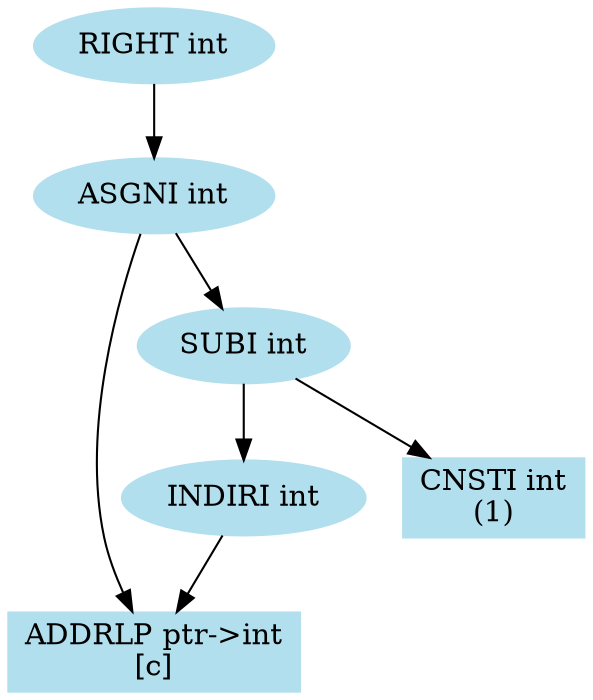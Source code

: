 ////////////////////////////////////////////////////////////////////////////////
// Generate the dot file for drawing semantic structure of statements

// File name: test.c
// Line number: 10
////////////////////////////////////////////////////////////////////////////////

digraph semantic_dag  {
    node [color=lightblue2, style=filled];

    v1 [label="RIGHT int"];
    v2 [label="ASGNI int"];
    v1 -> v2

    v3 [label="ADDRLP ptr->int\n\[c\]", shape=box];
    v4 [label="SUBI int"];
    v2 -> v3
    v2 -> v4

    v5 [label="INDIRI int"];
    v6 [label="CNSTI int\n\(1\)", shape=box];
    v4 -> v5
    v4 -> v6

    v5 -> v3

}
